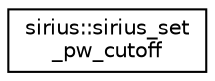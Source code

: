 digraph "Graphical Class Hierarchy"
{
 // INTERACTIVE_SVG=YES
  edge [fontname="Helvetica",fontsize="10",labelfontname="Helvetica",labelfontsize="10"];
  node [fontname="Helvetica",fontsize="10",shape=record];
  rankdir="LR";
  Node1 [label="sirius::sirius_set\l_pw_cutoff",height=0.2,width=0.4,color="black", fillcolor="white", style="filled",URL="$interfacesirius_1_1sirius__set__pw__cutoff.html"];
}
